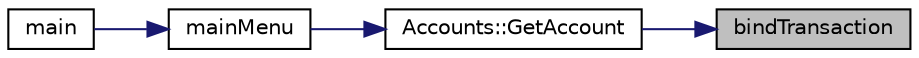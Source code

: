 digraph "bindTransaction"
{
 // LATEX_PDF_SIZE
  edge [fontname="Helvetica",fontsize="10",labelfontname="Helvetica",labelfontsize="10"];
  node [fontname="Helvetica",fontsize="10",shape=record];
  rankdir="RL";
  Node1 [label="bindTransaction",height=0.2,width=0.4,color="black", fillcolor="grey75", style="filled", fontcolor="black",tooltip=" "];
  Node1 -> Node2 [dir="back",color="midnightblue",fontsize="10",style="solid"];
  Node2 [label="Accounts::GetAccount",height=0.2,width=0.4,color="black", fillcolor="white", style="filled",URL="$class_accounts.html#a91ead45d60e894f7725444ebea347eb7",tooltip=" "];
  Node2 -> Node3 [dir="back",color="midnightblue",fontsize="10",style="solid"];
  Node3 [label="mainMenu",height=0.2,width=0.4,color="black", fillcolor="white", style="filled",URL="$main_8cpp.html#ab3002fe8e0074c9e2ecb5b835e5e819f",tooltip=" "];
  Node3 -> Node4 [dir="back",color="midnightblue",fontsize="10",style="solid"];
  Node4 [label="main",height=0.2,width=0.4,color="black", fillcolor="white", style="filled",URL="$main_8cpp.html#ae66f6b31b5ad750f1fe042a706a4e3d4",tooltip=" "];
}
